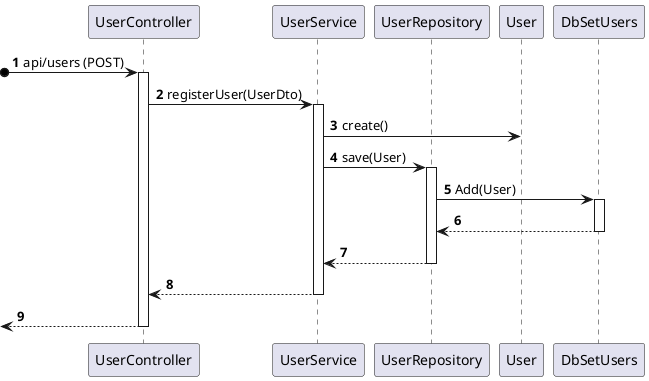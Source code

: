 @startuml
'https://plantuml.com/sequence-diagram

autonumber
participant UserController
participant UserService
participant UserRepository
participant User
participant DbSetUsers

?o-> UserController: api/users (POST)
activate UserController

UserController -> UserService: registerUser(UserDto)
activate UserService

UserService -> User: create()

UserService -> UserRepository: save(User)
activate UserRepository

UserRepository -> DbSetUsers: Add(User)
activate DbSetUsers

DbSetUsers --> UserRepository
deactivate DbSetUsers


UserRepository --> UserService
deactivate UserRepository

UserService --> UserController
deactivate UserService

<-- UserController

deactivate UserController

@enduml
